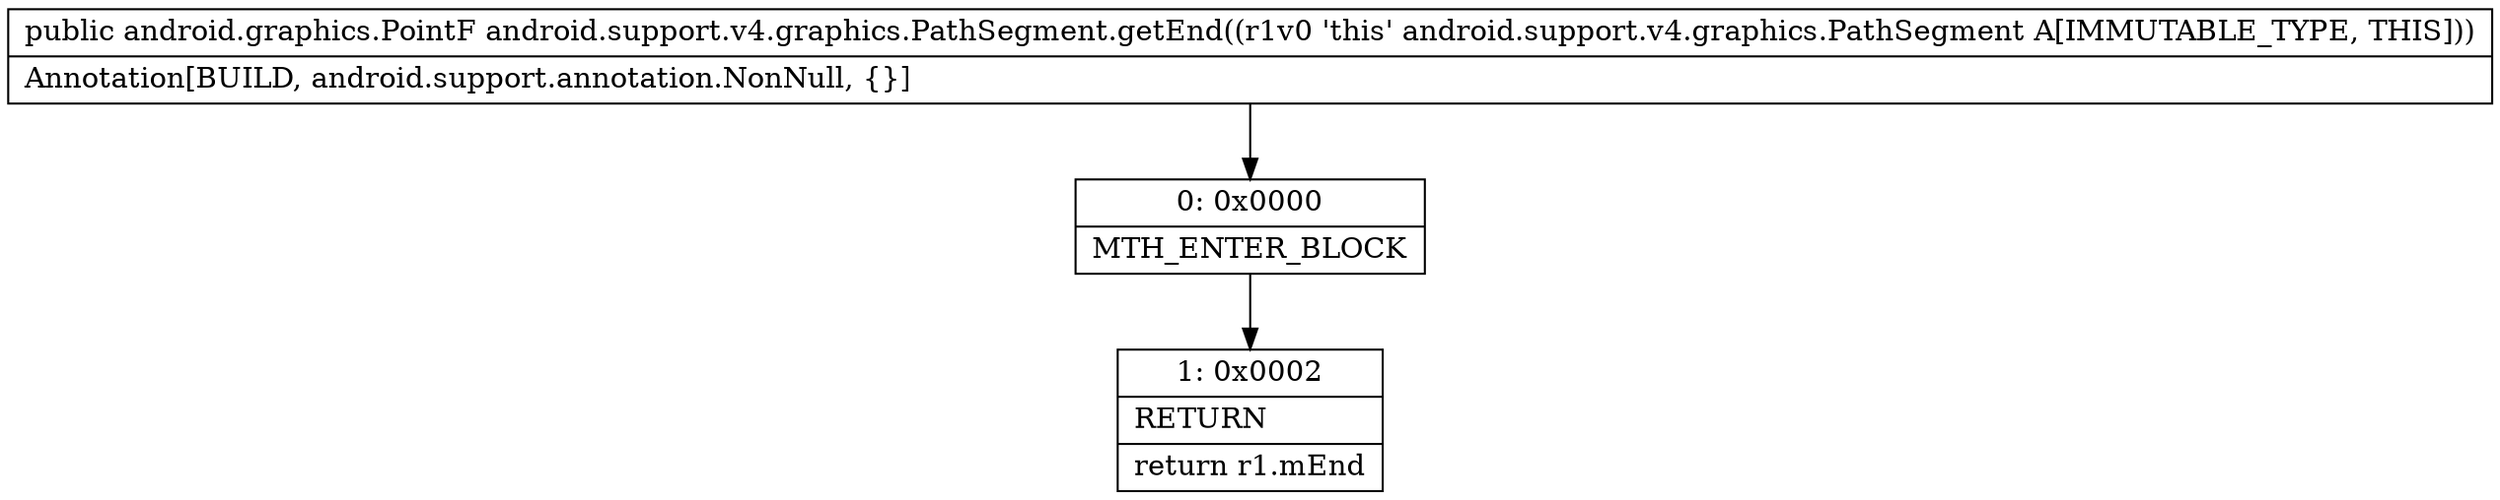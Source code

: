 digraph "CFG forandroid.support.v4.graphics.PathSegment.getEnd()Landroid\/graphics\/PointF;" {
Node_0 [shape=record,label="{0\:\ 0x0000|MTH_ENTER_BLOCK\l}"];
Node_1 [shape=record,label="{1\:\ 0x0002|RETURN\l|return r1.mEnd\l}"];
MethodNode[shape=record,label="{public android.graphics.PointF android.support.v4.graphics.PathSegment.getEnd((r1v0 'this' android.support.v4.graphics.PathSegment A[IMMUTABLE_TYPE, THIS]))  | Annotation[BUILD, android.support.annotation.NonNull, \{\}]\l}"];
MethodNode -> Node_0;
Node_0 -> Node_1;
}


